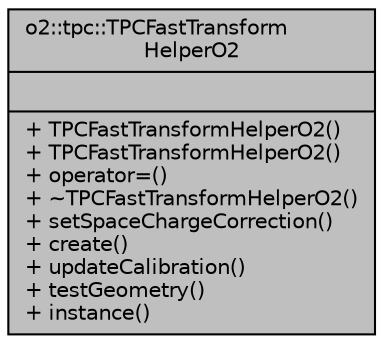 digraph "o2::tpc::TPCFastTransformHelperO2"
{
 // INTERACTIVE_SVG=YES
  bgcolor="transparent";
  edge [fontname="Helvetica",fontsize="10",labelfontname="Helvetica",labelfontsize="10"];
  node [fontname="Helvetica",fontsize="10",shape=record];
  Node1 [label="{o2::tpc::TPCFastTransform\lHelperO2\n||+ TPCFastTransformHelperO2()\l+ TPCFastTransformHelperO2()\l+ operator=()\l+ ~TPCFastTransformHelperO2()\l+ setSpaceChargeCorrection()\l+ create()\l+ updateCalibration()\l+ testGeometry()\l+ instance()\l}",height=0.2,width=0.4,color="black", fillcolor="grey75", style="filled", fontcolor="black"];
}
